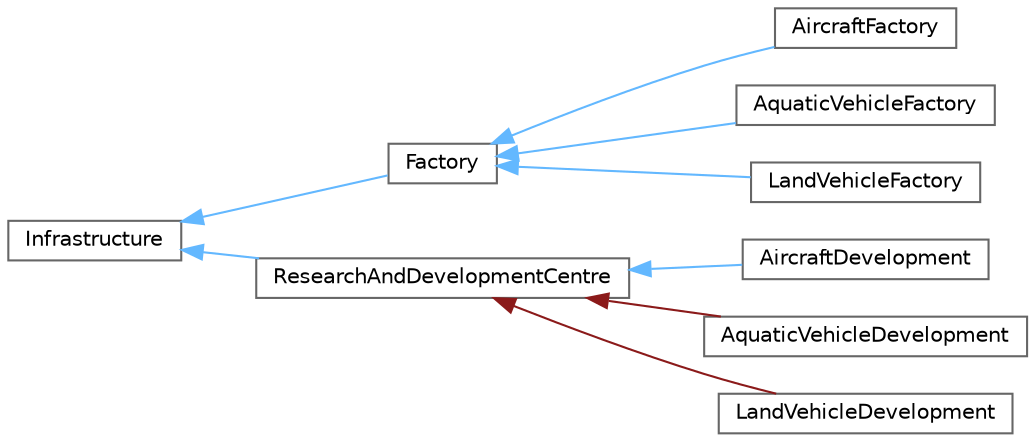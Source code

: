 digraph "Graphical Class Hierarchy"
{
 // LATEX_PDF_SIZE
  bgcolor="transparent";
  edge [fontname=Helvetica,fontsize=10,labelfontname=Helvetica,labelfontsize=10];
  node [fontname=Helvetica,fontsize=10,shape=box,height=0.2,width=0.4];
  rankdir="LR";
  Node0 [label="Infrastructure",height=0.2,width=0.4,color="grey40", fillcolor="white", style="filled",URL="$class_infrastructure.html",tooltip=" "];
  Node0 -> Node1 [dir="back",color="steelblue1",style="solid"];
  Node1 [label="Factory",height=0.2,width=0.4,color="grey40", fillcolor="white", style="filled",URL="$class_factory.html",tooltip=" "];
  Node1 -> Node2 [dir="back",color="steelblue1",style="solid"];
  Node2 [label="AircraftFactory",height=0.2,width=0.4,color="grey40", fillcolor="white", style="filled",URL="$class_aircraft_factory.html",tooltip=" "];
  Node1 -> Node3 [dir="back",color="steelblue1",style="solid"];
  Node3 [label="AquaticVehicleFactory",height=0.2,width=0.4,color="grey40", fillcolor="white", style="filled",URL="$class_aquatic_vehicle_factory.html",tooltip=" "];
  Node1 -> Node4 [dir="back",color="steelblue1",style="solid"];
  Node4 [label="LandVehicleFactory",height=0.2,width=0.4,color="grey40", fillcolor="white", style="filled",URL="$class_land_vehicle_factory.html",tooltip=" "];
  Node0 -> Node5 [dir="back",color="steelblue1",style="solid"];
  Node5 [label="ResearchAndDevelopmentCentre",height=0.2,width=0.4,color="grey40", fillcolor="white", style="filled",URL="$class_research_and_development_centre.html",tooltip=" "];
  Node5 -> Node6 [dir="back",color="steelblue1",style="solid"];
  Node6 [label="AircraftDevelopment",height=0.2,width=0.4,color="grey40", fillcolor="white", style="filled",URL="$class_aircraft_development.html",tooltip=" "];
  Node5 -> Node7 [dir="back",color="firebrick4",style="solid"];
  Node7 [label="AquaticVehicleDevelopment",height=0.2,width=0.4,color="grey40", fillcolor="white", style="filled",URL="$class_aquatic_vehicle_development.html",tooltip=" "];
  Node5 -> Node8 [dir="back",color="firebrick4",style="solid"];
  Node8 [label="LandVehicleDevelopment",height=0.2,width=0.4,color="grey40", fillcolor="white", style="filled",URL="$class_land_vehicle_development.html",tooltip=" "];
}
